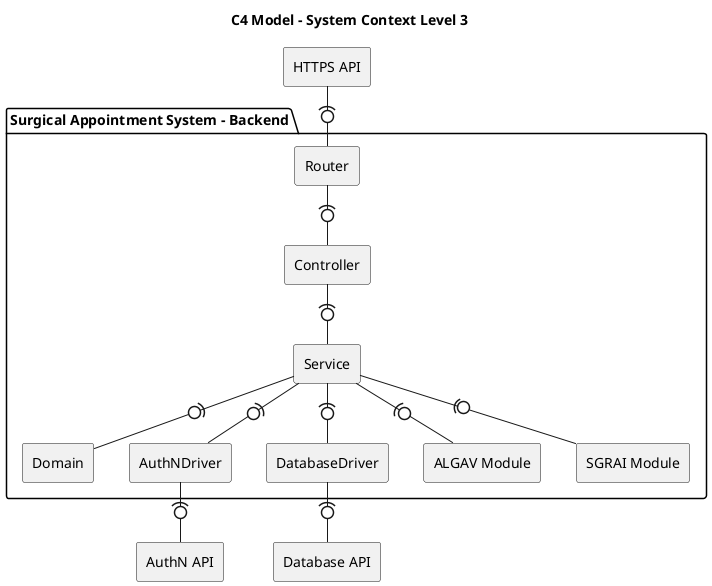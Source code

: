 @startuml

title C4 Model - System Context Level 3
package "Surgical Appointment System - Backend"{
Rectangle "Router" as ROU
Rectangle "Controller" as CTRL
Rectangle "Service" as SRVC
Rectangle "Domain" as DOMN
Rectangle "AuthNDriver" as AUTNDR
Rectangle "DatabaseDriver" as DBDR
Rectangle "ALGAV Module" as ALGAV
Rectangle "SGRAI Module" as SGRAI
}

Rectangle "AuthN API" as AUAPI
Rectangle "Database API" as DBAPI
Rectangle "HTTPS API" as API


API -(0- ROU
ROU -(0- CTRL
CTRL -(0- SRVC
SRVC -(0- DOMN 
SRVC -(0- AUTNDR
SRVC -(0- DBDR
SRVC -(0- SGRAI
SRVC -(0- ALGAV
AUTNDR -(0- AUAPI
DBDR -(0- DBAPI


@enduml
